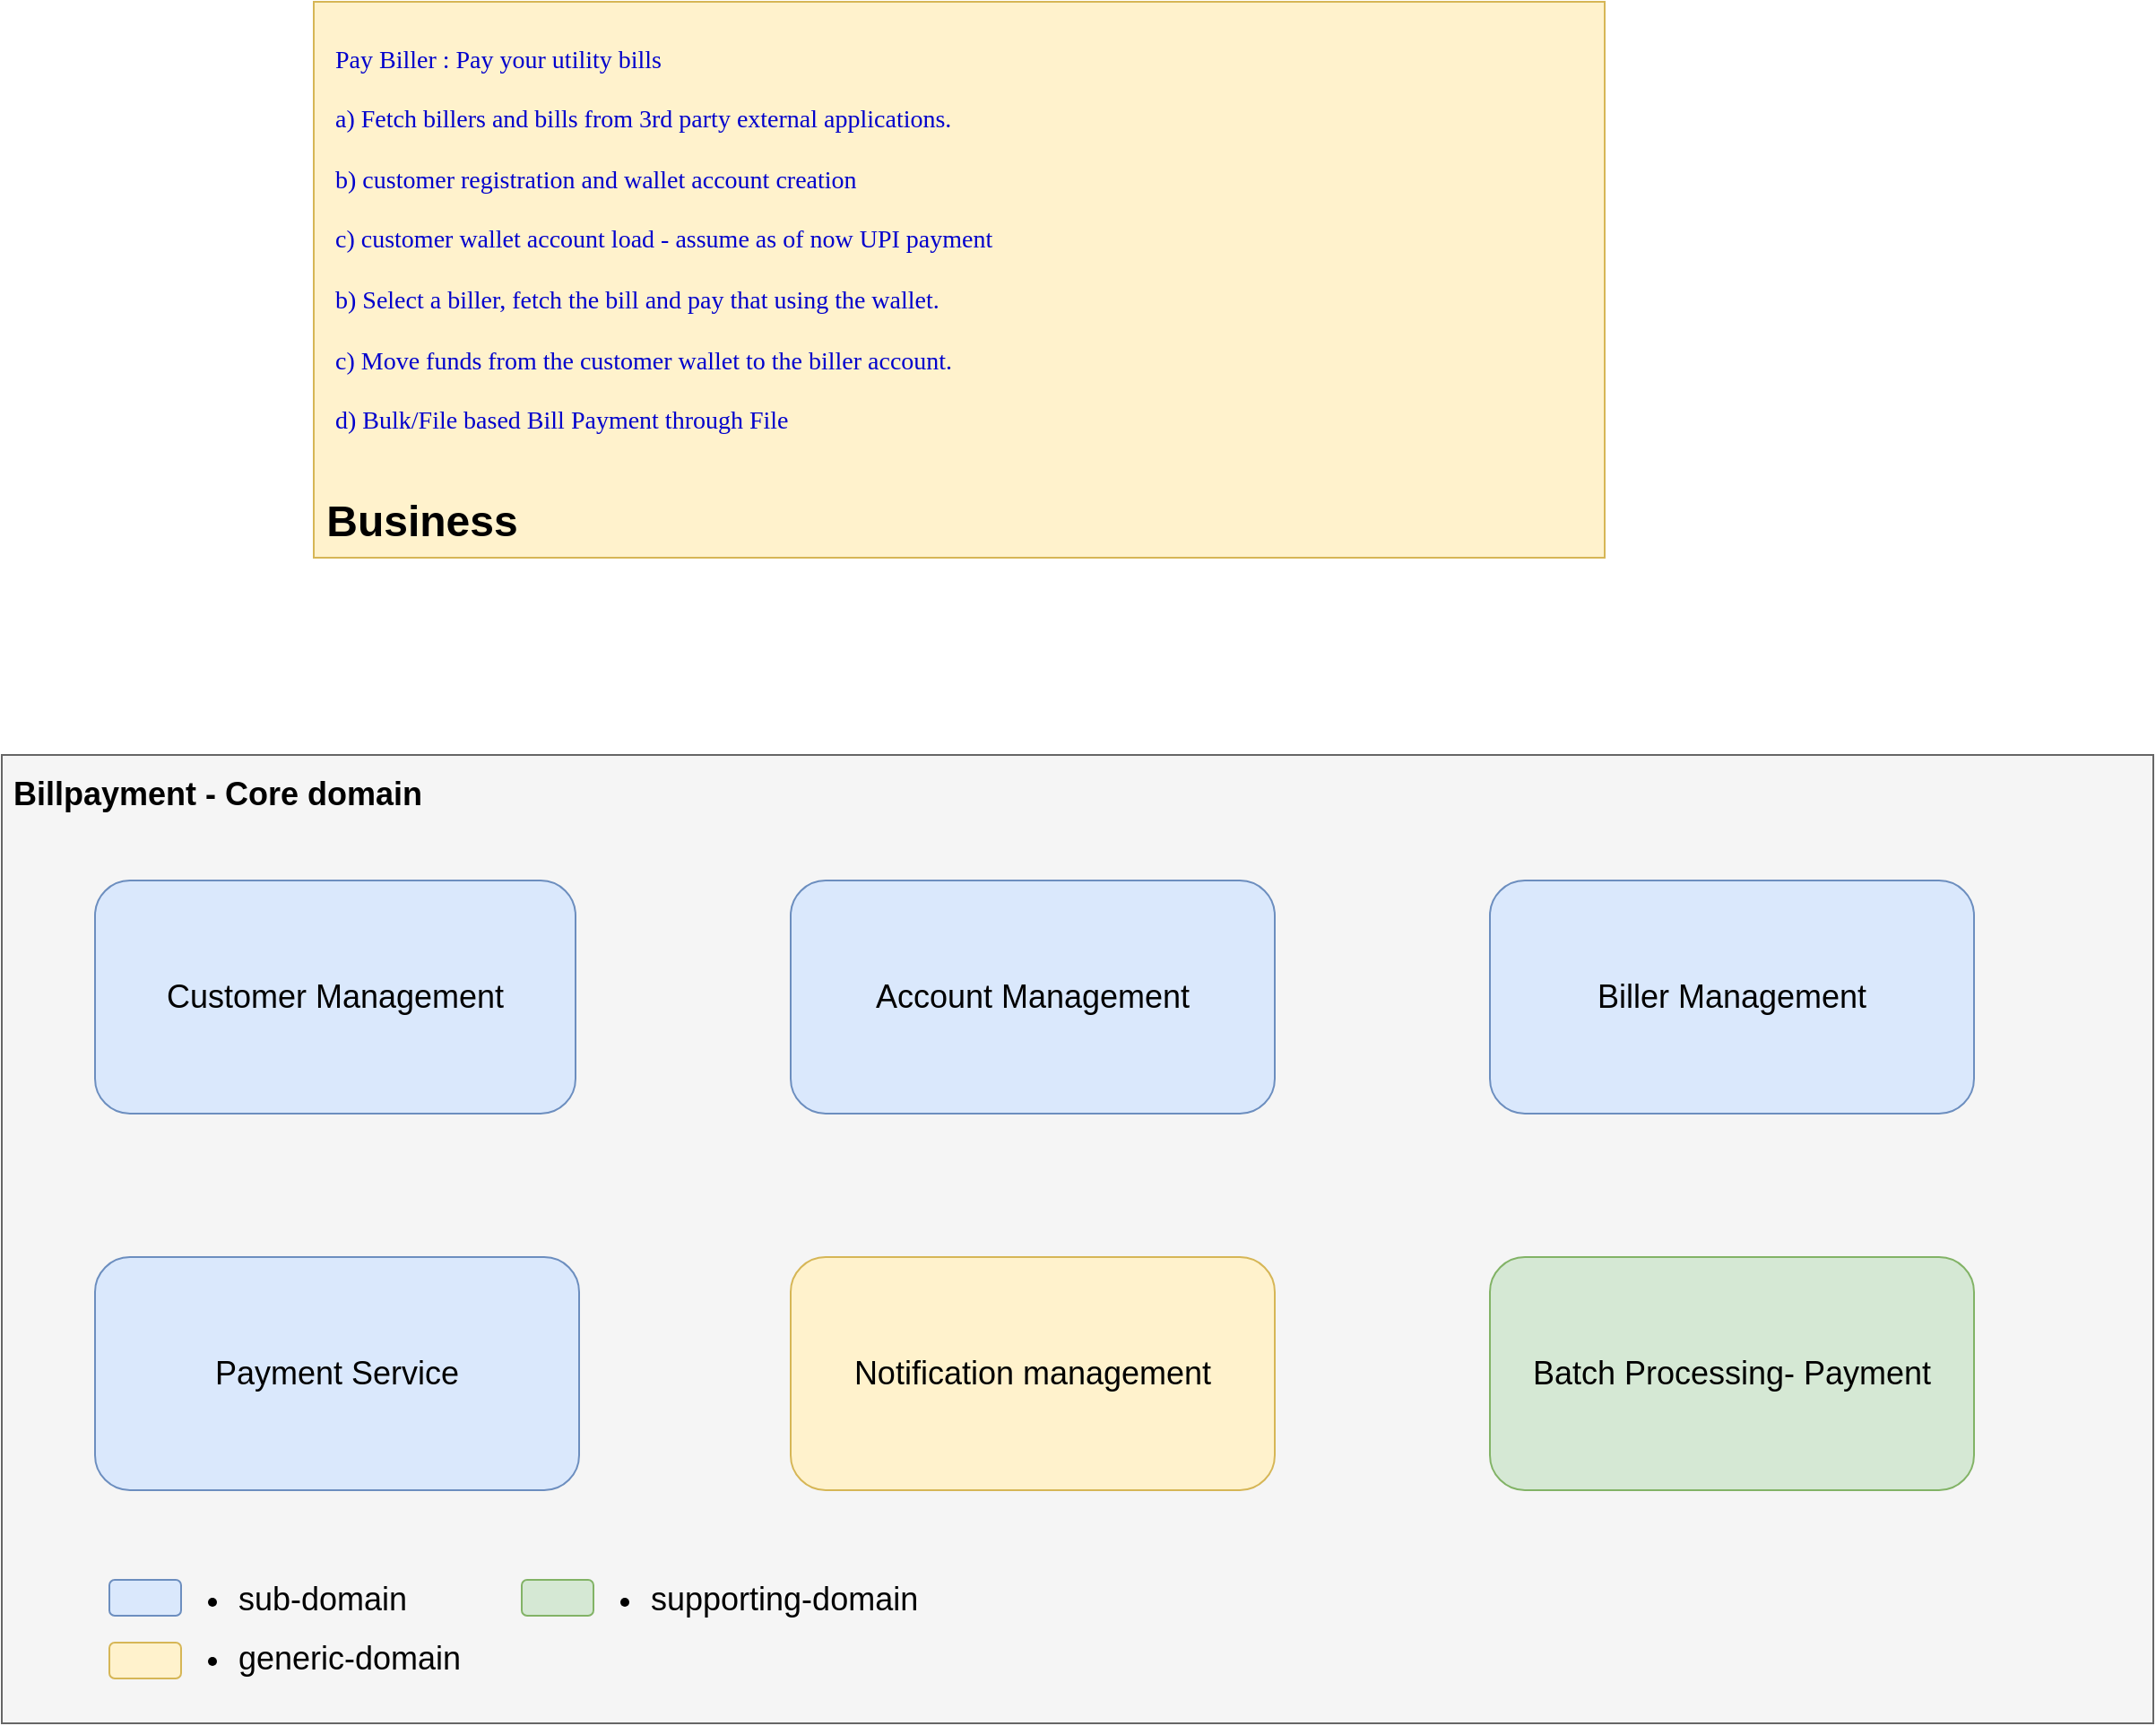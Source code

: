 <mxfile version="20.6.0" type="github">
  <diagram id="wwiGeuDjV-2Dgv3TE1_h" name="Page-1">
    <mxGraphModel dx="3533" dy="1455" grid="1" gridSize="10" guides="1" tooltips="1" connect="1" arrows="1" fold="1" page="1" pageScale="1" pageWidth="827" pageHeight="1169" math="0" shadow="0">
      <root>
        <mxCell id="0" />
        <mxCell id="1" parent="0" />
        <mxCell id="MNQXYniCzQ9CJ821ZrHZ-1" value="" style="group" vertex="1" connectable="0" parent="1">
          <mxGeometry x="-356" y="30" width="770" height="310" as="geometry" />
        </mxCell>
        <mxCell id="MNQXYniCzQ9CJ821ZrHZ-2" value="&lt;span style=&quot;color: rgba(0, 0, 0, 0); font-family: monospace; font-size: 0px; text-align: start;&quot;&gt;%3CmxGraphModel%3E%3Croot%3E%3CmxCell%20id%3D%220%22%2F%3E%3CmxCell%20id%3D%221%22%20parent%3D%220%22%2F%3E%3CmxCell%20id%3D%222%22%20value%3D%22Customer%20can%20load%20money%20to%20wallet%20account%22%20style%3D%22text%3Bhtml%3D1%3BstrokeColor%3Dnone%3BfillColor%3Dnone%3Balign%3Dleft%3BverticalAlign%3Dmiddle%3BwhiteSpace%3Dwrap%3Brounded%3D0%3BfontSize%3D16%3BfontColor%3D%23443DFF%3B%22%20vertex%3D%221%22%20parent%3D%221%22%3E%3CmxGeometry%20x%3D%22-740%22%20y%3D%22230%22%20width%3D%22500%22%20height%3D%2230%22%20as%3D%22geometry%22%2F%3E%3C%2FmxCell%3E%3C%2Froot%3E%3C%2FmxGraphModel%3E&lt;/span&gt;" style="rounded=0;whiteSpace=wrap;html=1;fillColor=#fff2cc;strokeColor=#d6b656;" vertex="1" parent="MNQXYniCzQ9CJ821ZrHZ-1">
          <mxGeometry width="720" height="310" as="geometry" />
        </mxCell>
        <mxCell id="MNQXYniCzQ9CJ821ZrHZ-3" value="Business" style="text;strokeColor=none;fillColor=none;html=1;fontSize=24;fontStyle=1;verticalAlign=middle;align=center;" vertex="1" parent="MNQXYniCzQ9CJ821ZrHZ-1">
          <mxGeometry x="10" y="270" width="100" height="40" as="geometry" />
        </mxCell>
        <mxCell id="MNQXYniCzQ9CJ821ZrHZ-4" value="Pay Biller : Pay your utility bills&#xa;&#xa;a) Fetch billers and bills from 3rd party external applications.&#xa;&#xa;b) customer registration and wallet account creation&#xa;&#xa;c) customer wallet account load - assume as of now UPI payment&#xa;&#xa;b) Select a biller, fetch the bill and pay that using the wallet.&#xa;&#xa;c) Move funds from the customer wallet to the biller account.&#xa;&#xa;d) Bulk/File based Bill Payment through File&#xa;&#xa;" style="text;fontSize=14;fontStyle=0;verticalAlign=middle;align=left;whiteSpace=wrap;fontFamily=Verdana;labelBackgroundColor=none;fontColor=#0000CC;" vertex="1" parent="MNQXYniCzQ9CJ821ZrHZ-1">
          <mxGeometry x="10" width="760" height="300" as="geometry" />
        </mxCell>
        <mxCell id="MNQXYniCzQ9CJ821ZrHZ-5" value="" style="group" vertex="1" connectable="0" parent="1">
          <mxGeometry x="-530" y="450" width="1200" height="540" as="geometry" />
        </mxCell>
        <mxCell id="MNQXYniCzQ9CJ821ZrHZ-6" value="" style="rounded=0;whiteSpace=wrap;html=1;fillColor=#f5f5f5;strokeColor=#666666;fontColor=#333333;" vertex="1" parent="MNQXYniCzQ9CJ821ZrHZ-5">
          <mxGeometry width="1200" height="540" as="geometry" />
        </mxCell>
        <mxCell id="MNQXYniCzQ9CJ821ZrHZ-7" value="&lt;font style=&quot;font-size: 18px;&quot;&gt;Customer Management&lt;/font&gt;" style="rounded=1;whiteSpace=wrap;html=1;fillColor=#dae8fc;strokeColor=#6c8ebf;" vertex="1" parent="MNQXYniCzQ9CJ821ZrHZ-5">
          <mxGeometry x="52" y="70" width="268" height="130" as="geometry" />
        </mxCell>
        <mxCell id="MNQXYniCzQ9CJ821ZrHZ-8" value="&lt;font style=&quot;font-size: 18px;&quot;&gt;Account Management&lt;/font&gt;" style="rounded=1;whiteSpace=wrap;html=1;fillColor=#dae8fc;strokeColor=#6c8ebf;" vertex="1" parent="MNQXYniCzQ9CJ821ZrHZ-5">
          <mxGeometry x="440" y="70" width="270" height="130" as="geometry" />
        </mxCell>
        <mxCell id="MNQXYniCzQ9CJ821ZrHZ-9" value="&lt;font style=&quot;font-size: 18px;&quot;&gt;Biller Management&lt;/font&gt;" style="rounded=1;whiteSpace=wrap;html=1;fillColor=#dae8fc;strokeColor=#6c8ebf;" vertex="1" parent="MNQXYniCzQ9CJ821ZrHZ-5">
          <mxGeometry x="830" y="70" width="270" height="130" as="geometry" />
        </mxCell>
        <mxCell id="MNQXYniCzQ9CJ821ZrHZ-10" value="&lt;font style=&quot;font-size: 18px;&quot;&gt;Notification management&lt;/font&gt;" style="rounded=1;whiteSpace=wrap;html=1;fillColor=#fff2cc;strokeColor=#d6b656;" vertex="1" parent="MNQXYniCzQ9CJ821ZrHZ-5">
          <mxGeometry x="440" y="280" width="270" height="130" as="geometry" />
        </mxCell>
        <mxCell id="MNQXYniCzQ9CJ821ZrHZ-11" value="&lt;font style=&quot;font-size: 18px;&quot;&gt;Batch Processing- Payment&lt;/font&gt;" style="rounded=1;whiteSpace=wrap;html=1;fillColor=#d5e8d4;strokeColor=#82b366;" vertex="1" parent="MNQXYniCzQ9CJ821ZrHZ-5">
          <mxGeometry x="830" y="280" width="270" height="130" as="geometry" />
        </mxCell>
        <mxCell id="MNQXYniCzQ9CJ821ZrHZ-12" value="&lt;font style=&quot;font-size: 18px;&quot;&gt;Payment Service&lt;/font&gt;" style="rounded=1;whiteSpace=wrap;html=1;fillColor=#dae8fc;strokeColor=#6c8ebf;" vertex="1" parent="MNQXYniCzQ9CJ821ZrHZ-5">
          <mxGeometry x="52" y="280" width="270" height="130" as="geometry" />
        </mxCell>
        <mxCell id="MNQXYniCzQ9CJ821ZrHZ-13" value="&lt;font style=&quot;font-size: 18px;&quot;&gt;Billpayment - Core domain&lt;/font&gt;" style="text;strokeColor=none;fillColor=none;html=1;fontSize=24;fontStyle=1;verticalAlign=middle;align=center;" vertex="1" parent="MNQXYniCzQ9CJ821ZrHZ-5">
          <mxGeometry x="70" width="100" height="40" as="geometry" />
        </mxCell>
        <mxCell id="MNQXYniCzQ9CJ821ZrHZ-14" value="" style="rounded=1;whiteSpace=wrap;html=1;fontSize=18;fillColor=#dae8fc;strokeColor=#6c8ebf;" vertex="1" parent="MNQXYniCzQ9CJ821ZrHZ-5">
          <mxGeometry x="60" y="460" width="40" height="20" as="geometry" />
        </mxCell>
        <mxCell id="MNQXYniCzQ9CJ821ZrHZ-15" value="" style="rounded=1;whiteSpace=wrap;html=1;fontSize=18;fillColor=#fff2cc;strokeColor=#d6b656;" vertex="1" parent="MNQXYniCzQ9CJ821ZrHZ-5">
          <mxGeometry x="60" y="495" width="40" height="20" as="geometry" />
        </mxCell>
        <mxCell id="MNQXYniCzQ9CJ821ZrHZ-16" value="&lt;ul&gt;&lt;li&gt;sub-domain&lt;/li&gt;&lt;/ul&gt;" style="text;strokeColor=none;fillColor=none;html=1;whiteSpace=wrap;verticalAlign=middle;overflow=hidden;fontSize=18;" vertex="1" parent="MNQXYniCzQ9CJ821ZrHZ-5">
          <mxGeometry x="90" y="440" width="150" height="50" as="geometry" />
        </mxCell>
        <mxCell id="MNQXYniCzQ9CJ821ZrHZ-17" value="&lt;ul&gt;&lt;li&gt;generic-domain&lt;/li&gt;&lt;/ul&gt;" style="text;strokeColor=none;fillColor=none;html=1;whiteSpace=wrap;verticalAlign=middle;overflow=hidden;fontSize=18;" vertex="1" parent="MNQXYniCzQ9CJ821ZrHZ-5">
          <mxGeometry x="90" y="473" width="200" height="50" as="geometry" />
        </mxCell>
        <mxCell id="MNQXYniCzQ9CJ821ZrHZ-18" value="" style="rounded=1;whiteSpace=wrap;html=1;fontSize=18;fillColor=#d5e8d4;strokeColor=#82b366;" vertex="1" parent="MNQXYniCzQ9CJ821ZrHZ-5">
          <mxGeometry x="290" y="460" width="40" height="20" as="geometry" />
        </mxCell>
        <mxCell id="MNQXYniCzQ9CJ821ZrHZ-19" value="&lt;ul&gt;&lt;li&gt;supporting-domain&lt;/li&gt;&lt;/ul&gt;" style="text;strokeColor=none;fillColor=none;html=1;whiteSpace=wrap;verticalAlign=middle;overflow=hidden;fontSize=18;" vertex="1" parent="MNQXYniCzQ9CJ821ZrHZ-5">
          <mxGeometry x="320" y="440" width="210" height="50" as="geometry" />
        </mxCell>
      </root>
    </mxGraphModel>
  </diagram>
</mxfile>
